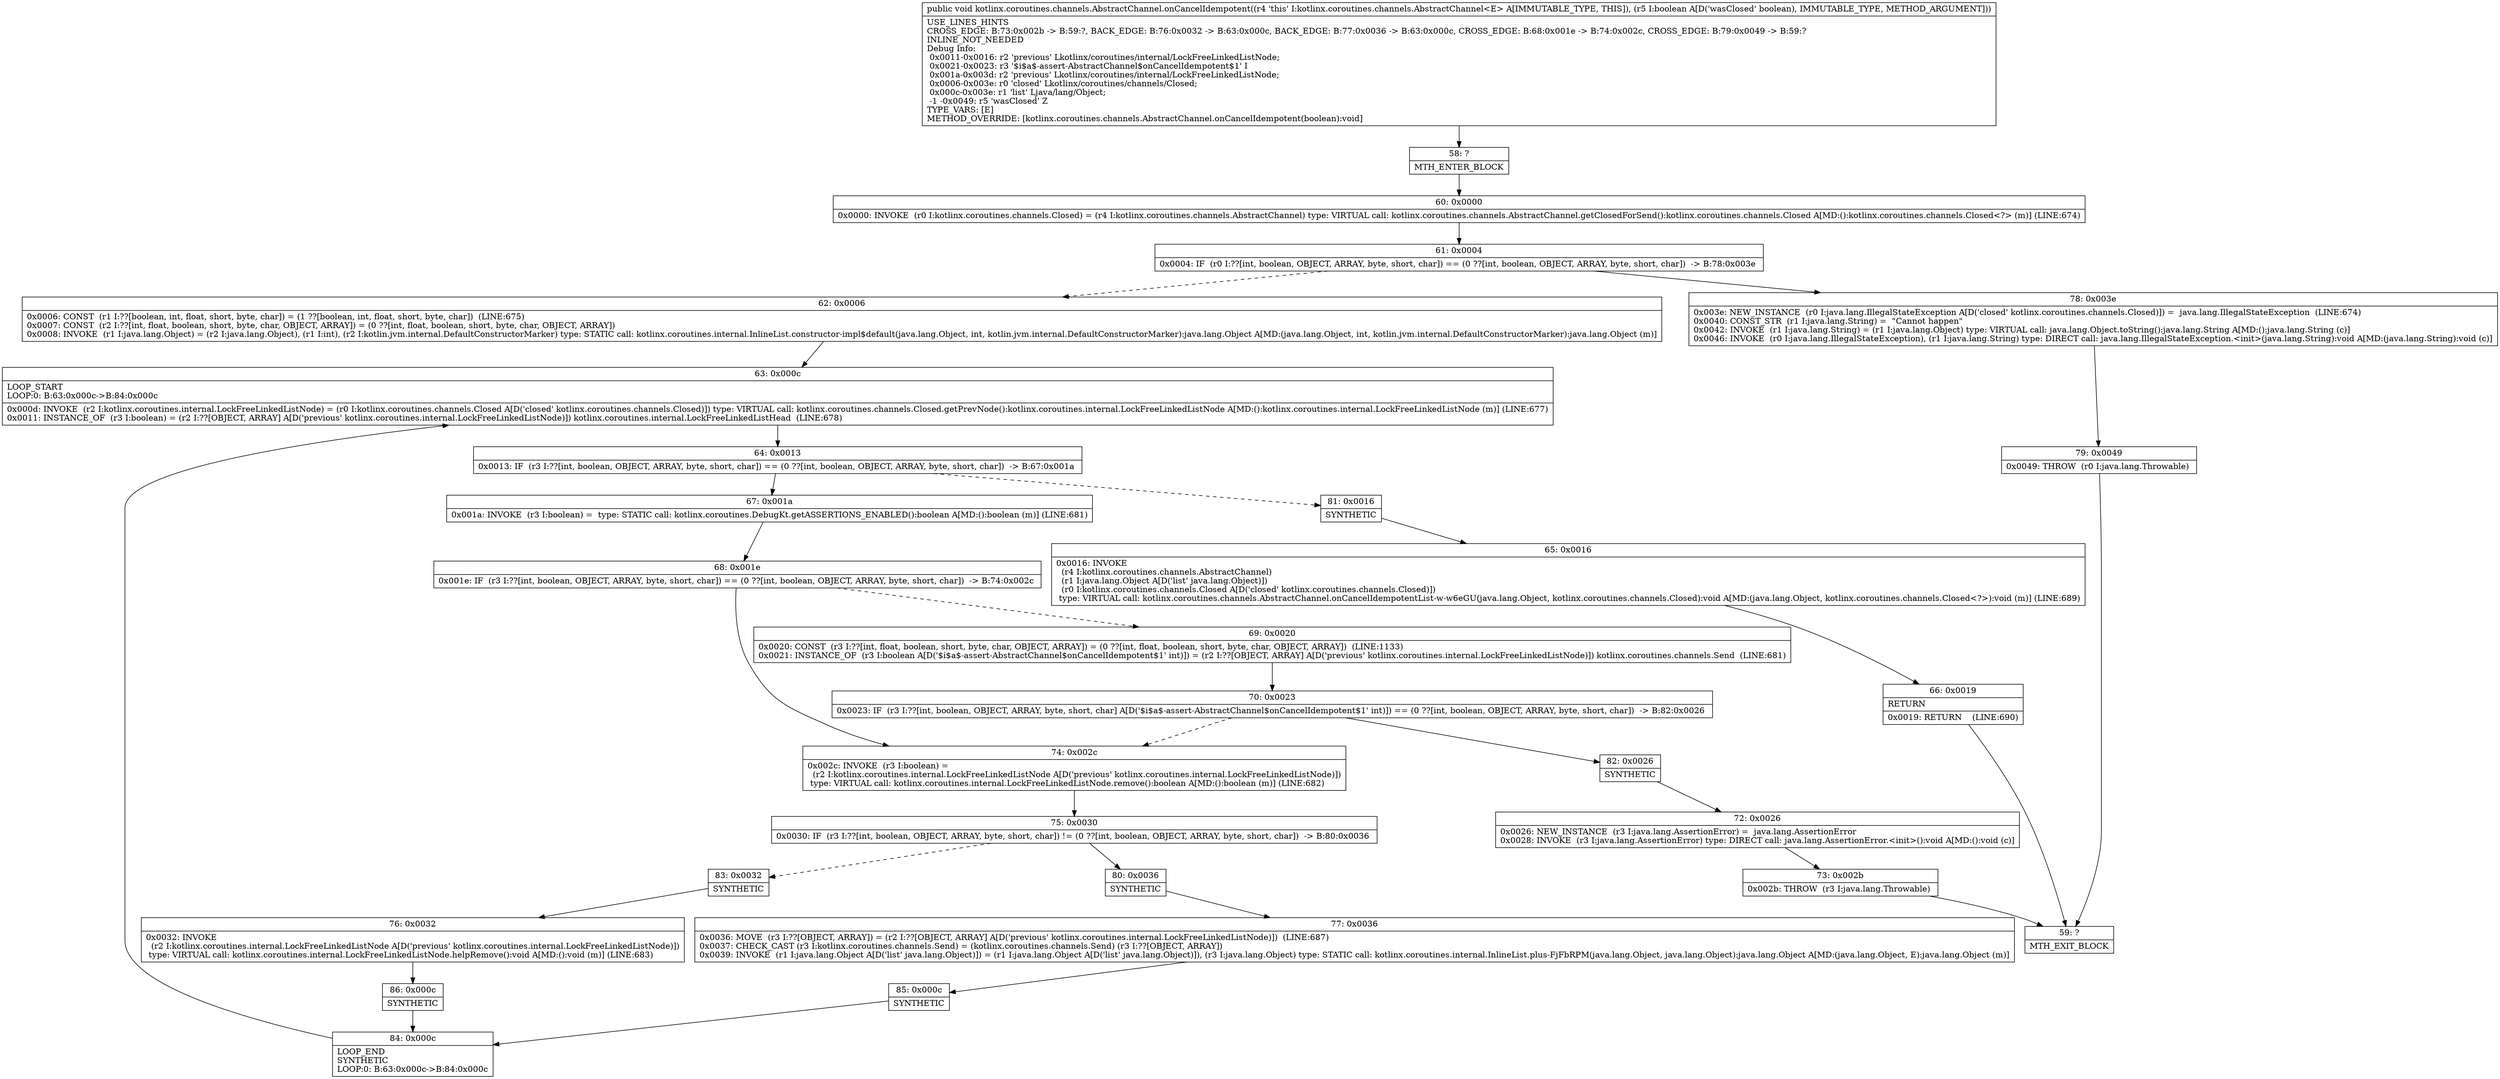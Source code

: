 digraph "CFG forkotlinx.coroutines.channels.AbstractChannel.onCancelIdempotent(Z)V" {
Node_58 [shape=record,label="{58\:\ ?|MTH_ENTER_BLOCK\l}"];
Node_60 [shape=record,label="{60\:\ 0x0000|0x0000: INVOKE  (r0 I:kotlinx.coroutines.channels.Closed) = (r4 I:kotlinx.coroutines.channels.AbstractChannel) type: VIRTUAL call: kotlinx.coroutines.channels.AbstractChannel.getClosedForSend():kotlinx.coroutines.channels.Closed A[MD:():kotlinx.coroutines.channels.Closed\<?\> (m)] (LINE:674)\l}"];
Node_61 [shape=record,label="{61\:\ 0x0004|0x0004: IF  (r0 I:??[int, boolean, OBJECT, ARRAY, byte, short, char]) == (0 ??[int, boolean, OBJECT, ARRAY, byte, short, char])  \-\> B:78:0x003e \l}"];
Node_62 [shape=record,label="{62\:\ 0x0006|0x0006: CONST  (r1 I:??[boolean, int, float, short, byte, char]) = (1 ??[boolean, int, float, short, byte, char])  (LINE:675)\l0x0007: CONST  (r2 I:??[int, float, boolean, short, byte, char, OBJECT, ARRAY]) = (0 ??[int, float, boolean, short, byte, char, OBJECT, ARRAY]) \l0x0008: INVOKE  (r1 I:java.lang.Object) = (r2 I:java.lang.Object), (r1 I:int), (r2 I:kotlin.jvm.internal.DefaultConstructorMarker) type: STATIC call: kotlinx.coroutines.internal.InlineList.constructor\-impl$default(java.lang.Object, int, kotlin.jvm.internal.DefaultConstructorMarker):java.lang.Object A[MD:(java.lang.Object, int, kotlin.jvm.internal.DefaultConstructorMarker):java.lang.Object (m)]\l}"];
Node_63 [shape=record,label="{63\:\ 0x000c|LOOP_START\lLOOP:0: B:63:0x000c\-\>B:84:0x000c\l|0x000d: INVOKE  (r2 I:kotlinx.coroutines.internal.LockFreeLinkedListNode) = (r0 I:kotlinx.coroutines.channels.Closed A[D('closed' kotlinx.coroutines.channels.Closed)]) type: VIRTUAL call: kotlinx.coroutines.channels.Closed.getPrevNode():kotlinx.coroutines.internal.LockFreeLinkedListNode A[MD:():kotlinx.coroutines.internal.LockFreeLinkedListNode (m)] (LINE:677)\l0x0011: INSTANCE_OF  (r3 I:boolean) = (r2 I:??[OBJECT, ARRAY] A[D('previous' kotlinx.coroutines.internal.LockFreeLinkedListNode)]) kotlinx.coroutines.internal.LockFreeLinkedListHead  (LINE:678)\l}"];
Node_64 [shape=record,label="{64\:\ 0x0013|0x0013: IF  (r3 I:??[int, boolean, OBJECT, ARRAY, byte, short, char]) == (0 ??[int, boolean, OBJECT, ARRAY, byte, short, char])  \-\> B:67:0x001a \l}"];
Node_67 [shape=record,label="{67\:\ 0x001a|0x001a: INVOKE  (r3 I:boolean) =  type: STATIC call: kotlinx.coroutines.DebugKt.getASSERTIONS_ENABLED():boolean A[MD:():boolean (m)] (LINE:681)\l}"];
Node_68 [shape=record,label="{68\:\ 0x001e|0x001e: IF  (r3 I:??[int, boolean, OBJECT, ARRAY, byte, short, char]) == (0 ??[int, boolean, OBJECT, ARRAY, byte, short, char])  \-\> B:74:0x002c \l}"];
Node_69 [shape=record,label="{69\:\ 0x0020|0x0020: CONST  (r3 I:??[int, float, boolean, short, byte, char, OBJECT, ARRAY]) = (0 ??[int, float, boolean, short, byte, char, OBJECT, ARRAY])  (LINE:1133)\l0x0021: INSTANCE_OF  (r3 I:boolean A[D('$i$a$\-assert\-AbstractChannel$onCancelIdempotent$1' int)]) = (r2 I:??[OBJECT, ARRAY] A[D('previous' kotlinx.coroutines.internal.LockFreeLinkedListNode)]) kotlinx.coroutines.channels.Send  (LINE:681)\l}"];
Node_70 [shape=record,label="{70\:\ 0x0023|0x0023: IF  (r3 I:??[int, boolean, OBJECT, ARRAY, byte, short, char] A[D('$i$a$\-assert\-AbstractChannel$onCancelIdempotent$1' int)]) == (0 ??[int, boolean, OBJECT, ARRAY, byte, short, char])  \-\> B:82:0x0026 \l}"];
Node_82 [shape=record,label="{82\:\ 0x0026|SYNTHETIC\l}"];
Node_72 [shape=record,label="{72\:\ 0x0026|0x0026: NEW_INSTANCE  (r3 I:java.lang.AssertionError) =  java.lang.AssertionError \l0x0028: INVOKE  (r3 I:java.lang.AssertionError) type: DIRECT call: java.lang.AssertionError.\<init\>():void A[MD:():void (c)]\l}"];
Node_73 [shape=record,label="{73\:\ 0x002b|0x002b: THROW  (r3 I:java.lang.Throwable) \l}"];
Node_59 [shape=record,label="{59\:\ ?|MTH_EXIT_BLOCK\l}"];
Node_74 [shape=record,label="{74\:\ 0x002c|0x002c: INVOKE  (r3 I:boolean) = \l  (r2 I:kotlinx.coroutines.internal.LockFreeLinkedListNode A[D('previous' kotlinx.coroutines.internal.LockFreeLinkedListNode)])\l type: VIRTUAL call: kotlinx.coroutines.internal.LockFreeLinkedListNode.remove():boolean A[MD:():boolean (m)] (LINE:682)\l}"];
Node_75 [shape=record,label="{75\:\ 0x0030|0x0030: IF  (r3 I:??[int, boolean, OBJECT, ARRAY, byte, short, char]) != (0 ??[int, boolean, OBJECT, ARRAY, byte, short, char])  \-\> B:80:0x0036 \l}"];
Node_80 [shape=record,label="{80\:\ 0x0036|SYNTHETIC\l}"];
Node_77 [shape=record,label="{77\:\ 0x0036|0x0036: MOVE  (r3 I:??[OBJECT, ARRAY]) = (r2 I:??[OBJECT, ARRAY] A[D('previous' kotlinx.coroutines.internal.LockFreeLinkedListNode)])  (LINE:687)\l0x0037: CHECK_CAST (r3 I:kotlinx.coroutines.channels.Send) = (kotlinx.coroutines.channels.Send) (r3 I:??[OBJECT, ARRAY]) \l0x0039: INVOKE  (r1 I:java.lang.Object A[D('list' java.lang.Object)]) = (r1 I:java.lang.Object A[D('list' java.lang.Object)]), (r3 I:java.lang.Object) type: STATIC call: kotlinx.coroutines.internal.InlineList.plus\-FjFbRPM(java.lang.Object, java.lang.Object):java.lang.Object A[MD:(java.lang.Object, E):java.lang.Object (m)]\l}"];
Node_85 [shape=record,label="{85\:\ 0x000c|SYNTHETIC\l}"];
Node_84 [shape=record,label="{84\:\ 0x000c|LOOP_END\lSYNTHETIC\lLOOP:0: B:63:0x000c\-\>B:84:0x000c\l}"];
Node_83 [shape=record,label="{83\:\ 0x0032|SYNTHETIC\l}"];
Node_76 [shape=record,label="{76\:\ 0x0032|0x0032: INVOKE  \l  (r2 I:kotlinx.coroutines.internal.LockFreeLinkedListNode A[D('previous' kotlinx.coroutines.internal.LockFreeLinkedListNode)])\l type: VIRTUAL call: kotlinx.coroutines.internal.LockFreeLinkedListNode.helpRemove():void A[MD:():void (m)] (LINE:683)\l}"];
Node_86 [shape=record,label="{86\:\ 0x000c|SYNTHETIC\l}"];
Node_81 [shape=record,label="{81\:\ 0x0016|SYNTHETIC\l}"];
Node_65 [shape=record,label="{65\:\ 0x0016|0x0016: INVOKE  \l  (r4 I:kotlinx.coroutines.channels.AbstractChannel)\l  (r1 I:java.lang.Object A[D('list' java.lang.Object)])\l  (r0 I:kotlinx.coroutines.channels.Closed A[D('closed' kotlinx.coroutines.channels.Closed)])\l type: VIRTUAL call: kotlinx.coroutines.channels.AbstractChannel.onCancelIdempotentList\-w\-w6eGU(java.lang.Object, kotlinx.coroutines.channels.Closed):void A[MD:(java.lang.Object, kotlinx.coroutines.channels.Closed\<?\>):void (m)] (LINE:689)\l}"];
Node_66 [shape=record,label="{66\:\ 0x0019|RETURN\l|0x0019: RETURN    (LINE:690)\l}"];
Node_78 [shape=record,label="{78\:\ 0x003e|0x003e: NEW_INSTANCE  (r0 I:java.lang.IllegalStateException A[D('closed' kotlinx.coroutines.channels.Closed)]) =  java.lang.IllegalStateException  (LINE:674)\l0x0040: CONST_STR  (r1 I:java.lang.String) =  \"Cannot happen\" \l0x0042: INVOKE  (r1 I:java.lang.String) = (r1 I:java.lang.Object) type: VIRTUAL call: java.lang.Object.toString():java.lang.String A[MD:():java.lang.String (c)]\l0x0046: INVOKE  (r0 I:java.lang.IllegalStateException), (r1 I:java.lang.String) type: DIRECT call: java.lang.IllegalStateException.\<init\>(java.lang.String):void A[MD:(java.lang.String):void (c)]\l}"];
Node_79 [shape=record,label="{79\:\ 0x0049|0x0049: THROW  (r0 I:java.lang.Throwable) \l}"];
MethodNode[shape=record,label="{public void kotlinx.coroutines.channels.AbstractChannel.onCancelIdempotent((r4 'this' I:kotlinx.coroutines.channels.AbstractChannel\<E\> A[IMMUTABLE_TYPE, THIS]), (r5 I:boolean A[D('wasClosed' boolean), IMMUTABLE_TYPE, METHOD_ARGUMENT]))  | USE_LINES_HINTS\lCROSS_EDGE: B:73:0x002b \-\> B:59:?, BACK_EDGE: B:76:0x0032 \-\> B:63:0x000c, BACK_EDGE: B:77:0x0036 \-\> B:63:0x000c, CROSS_EDGE: B:68:0x001e \-\> B:74:0x002c, CROSS_EDGE: B:79:0x0049 \-\> B:59:?\lINLINE_NOT_NEEDED\lDebug Info:\l  0x0011\-0x0016: r2 'previous' Lkotlinx\/coroutines\/internal\/LockFreeLinkedListNode;\l  0x0021\-0x0023: r3 '$i$a$\-assert\-AbstractChannel$onCancelIdempotent$1' I\l  0x001a\-0x003d: r2 'previous' Lkotlinx\/coroutines\/internal\/LockFreeLinkedListNode;\l  0x0006\-0x003e: r0 'closed' Lkotlinx\/coroutines\/channels\/Closed;\l  0x000c\-0x003e: r1 'list' Ljava\/lang\/Object;\l  \-1 \-0x0049: r5 'wasClosed' Z\lTYPE_VARS: [E]\lMETHOD_OVERRIDE: [kotlinx.coroutines.channels.AbstractChannel.onCancelIdempotent(boolean):void]\l}"];
MethodNode -> Node_58;Node_58 -> Node_60;
Node_60 -> Node_61;
Node_61 -> Node_62[style=dashed];
Node_61 -> Node_78;
Node_62 -> Node_63;
Node_63 -> Node_64;
Node_64 -> Node_67;
Node_64 -> Node_81[style=dashed];
Node_67 -> Node_68;
Node_68 -> Node_69[style=dashed];
Node_68 -> Node_74;
Node_69 -> Node_70;
Node_70 -> Node_74[style=dashed];
Node_70 -> Node_82;
Node_82 -> Node_72;
Node_72 -> Node_73;
Node_73 -> Node_59;
Node_74 -> Node_75;
Node_75 -> Node_80;
Node_75 -> Node_83[style=dashed];
Node_80 -> Node_77;
Node_77 -> Node_85;
Node_85 -> Node_84;
Node_84 -> Node_63;
Node_83 -> Node_76;
Node_76 -> Node_86;
Node_86 -> Node_84;
Node_81 -> Node_65;
Node_65 -> Node_66;
Node_66 -> Node_59;
Node_78 -> Node_79;
Node_79 -> Node_59;
}

